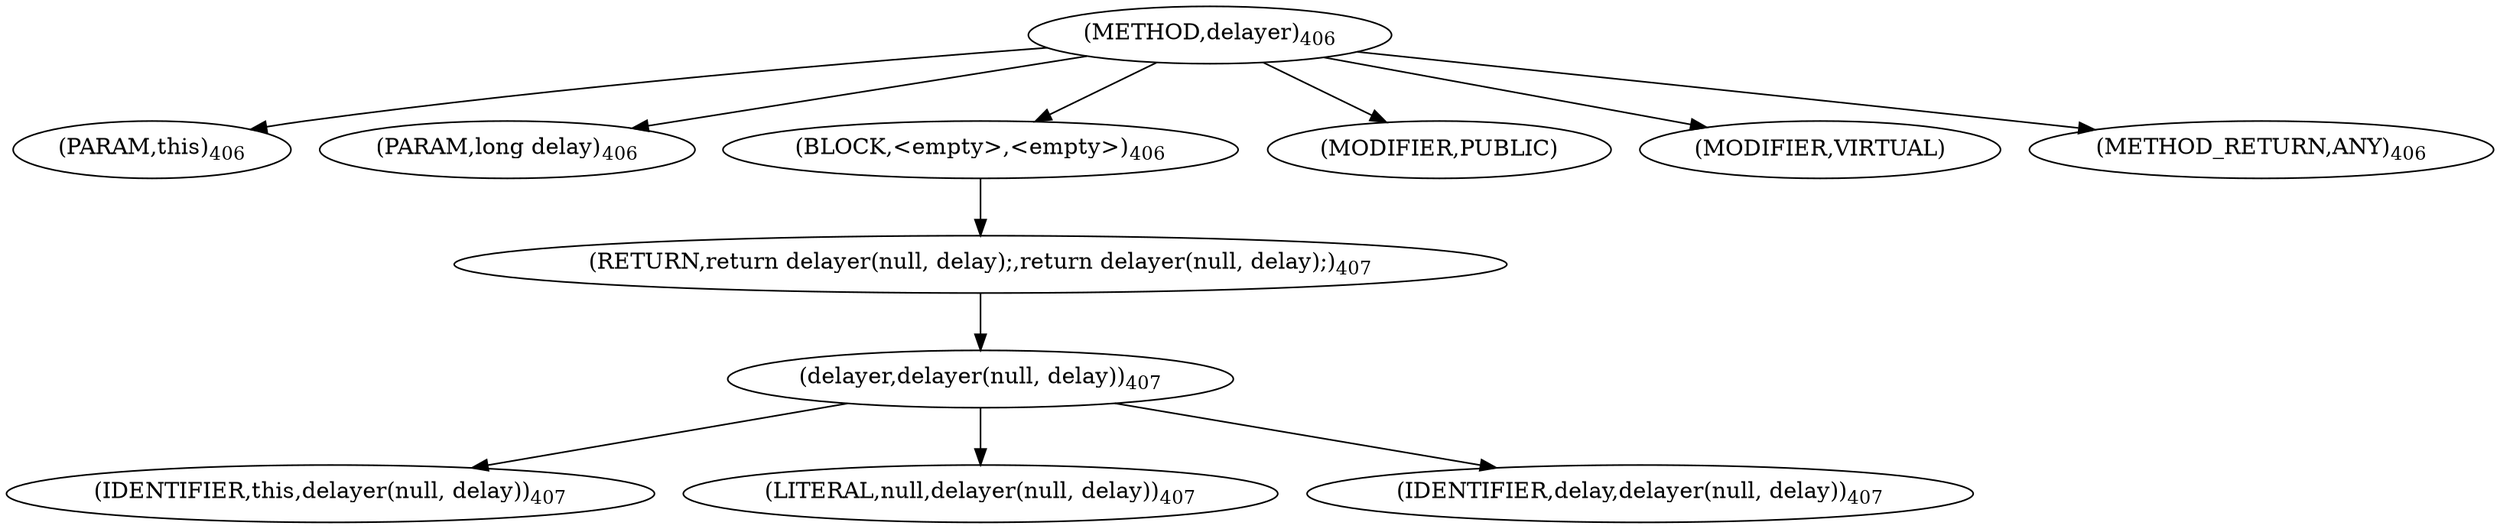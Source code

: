 digraph "delayer" {  
"842" [label = <(METHOD,delayer)<SUB>406</SUB>> ]
"88" [label = <(PARAM,this)<SUB>406</SUB>> ]
"843" [label = <(PARAM,long delay)<SUB>406</SUB>> ]
"844" [label = <(BLOCK,&lt;empty&gt;,&lt;empty&gt;)<SUB>406</SUB>> ]
"845" [label = <(RETURN,return delayer(null, delay);,return delayer(null, delay);)<SUB>407</SUB>> ]
"846" [label = <(delayer,delayer(null, delay))<SUB>407</SUB>> ]
"87" [label = <(IDENTIFIER,this,delayer(null, delay))<SUB>407</SUB>> ]
"847" [label = <(LITERAL,null,delayer(null, delay))<SUB>407</SUB>> ]
"848" [label = <(IDENTIFIER,delay,delayer(null, delay))<SUB>407</SUB>> ]
"849" [label = <(MODIFIER,PUBLIC)> ]
"850" [label = <(MODIFIER,VIRTUAL)> ]
"851" [label = <(METHOD_RETURN,ANY)<SUB>406</SUB>> ]
  "842" -> "88" 
  "842" -> "843" 
  "842" -> "844" 
  "842" -> "849" 
  "842" -> "850" 
  "842" -> "851" 
  "844" -> "845" 
  "845" -> "846" 
  "846" -> "87" 
  "846" -> "847" 
  "846" -> "848" 
}
